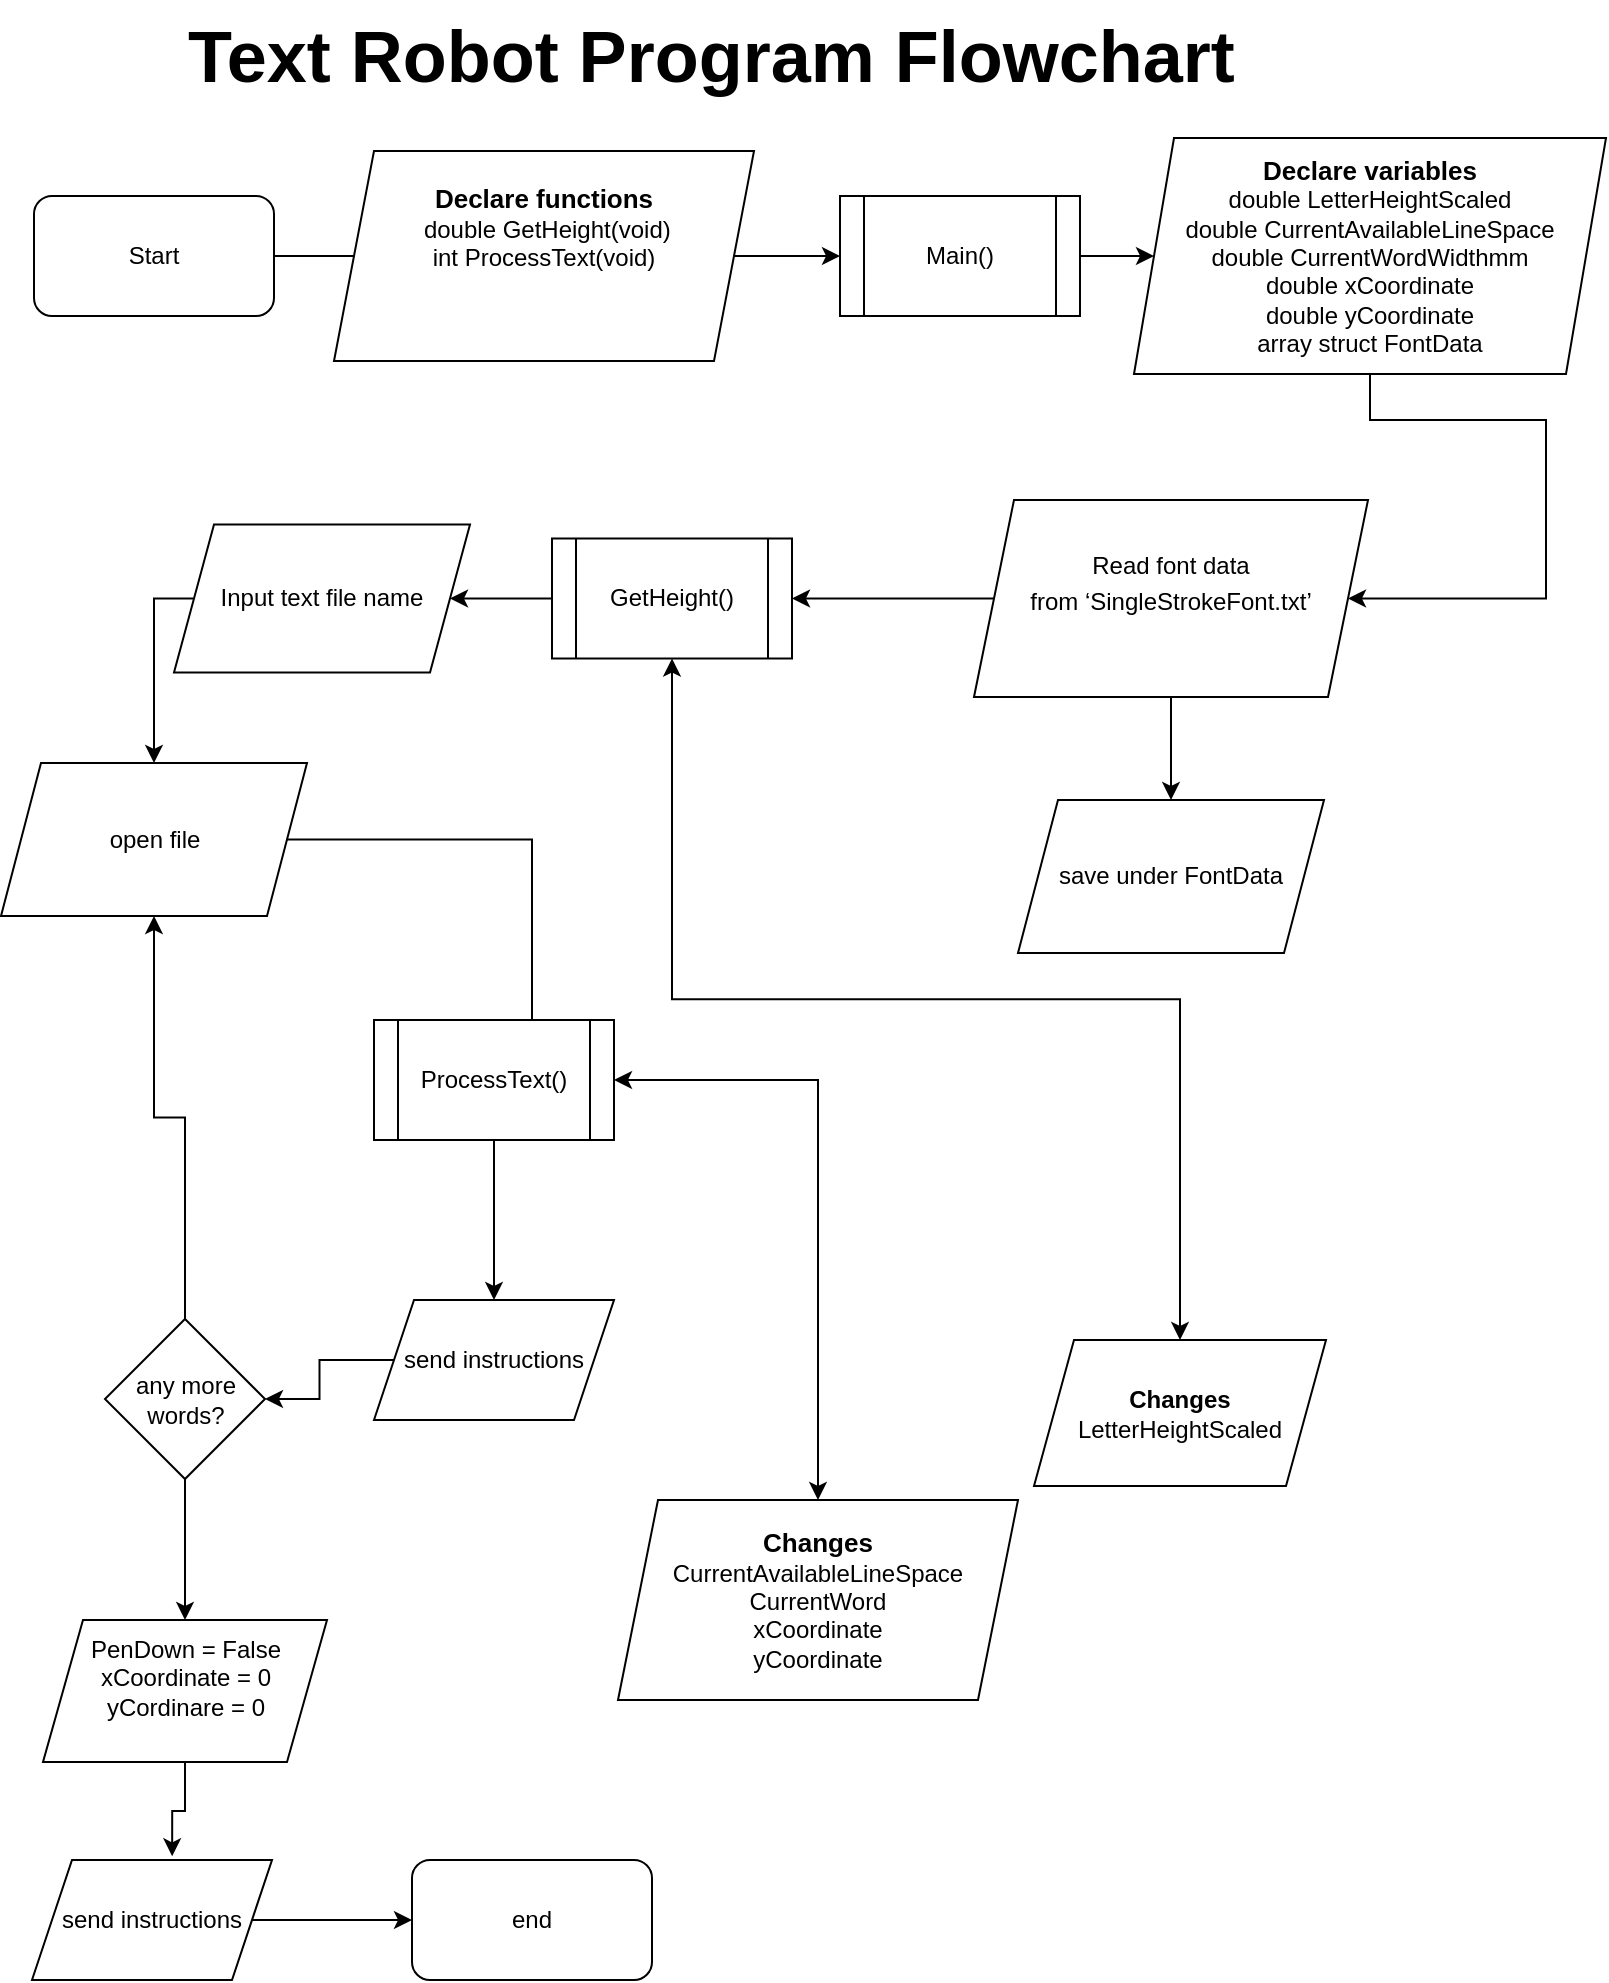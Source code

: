 <mxfile version="25.0.3" pages="3">
  <diagram name="Page-1" id="O9yYPY4qAZch_6_0QE-m">
    <mxGraphModel dx="1272" dy="852" grid="1" gridSize="10" guides="1" tooltips="1" connect="1" arrows="1" fold="1" page="1" pageScale="1" pageWidth="827" pageHeight="1169" math="0" shadow="0">
      <root>
        <mxCell id="0" />
        <mxCell id="1" parent="0" />
        <mxCell id="RyT3h0q8uJ0lcJPvg5cY-3" style="edgeStyle=orthogonalEdgeStyle;rounded=0;orthogonalLoop=1;jettySize=auto;html=1;exitX=1;exitY=0.5;exitDx=0;exitDy=0;entryX=0;entryY=0.5;entryDx=0;entryDy=0;" parent="1" source="RyT3h0q8uJ0lcJPvg5cY-1" edge="1">
          <mxGeometry relative="1" as="geometry">
            <mxPoint x="247.79" y="178" as="targetPoint" />
          </mxGeometry>
        </mxCell>
        <mxCell id="RyT3h0q8uJ0lcJPvg5cY-1" value="Start" style="rounded=1;whiteSpace=wrap;html=1;" parent="1" vertex="1">
          <mxGeometry x="30" y="148" width="120" height="60" as="geometry" />
        </mxCell>
        <mxCell id="vrVNIH4W_bRBh-lT8P56-4" style="edgeStyle=orthogonalEdgeStyle;rounded=0;orthogonalLoop=1;jettySize=auto;html=1;exitX=1;exitY=0.5;exitDx=0;exitDy=0;entryX=0;entryY=0.5;entryDx=0;entryDy=0;" parent="1" source="PSvTm_7GEx3-Y-DfHrny-22" target="vrVNIH4W_bRBh-lT8P56-1" edge="1">
          <mxGeometry relative="1" as="geometry" />
        </mxCell>
        <mxCell id="PSvTm_7GEx3-Y-DfHrny-22" value="&lt;b&gt;&lt;font style=&quot;font-size: 13px;&quot;&gt;Declare functions&lt;/font&gt;&lt;/b&gt;&lt;div&gt;&amp;nbsp;double GetHeight(void)&lt;/div&gt;&lt;div&gt;int ProcessText(void)&lt;br&gt;&lt;div&gt;&lt;br&gt;&lt;/div&gt;&lt;/div&gt;&lt;div&gt;&lt;br&gt;&lt;/div&gt;" style="whiteSpace=wrap;html=1;rounded=0;shape=parallelogram;backgroundOutline=1;perimeter=parallelogramPerimeter;fixedSize=1;" parent="1" vertex="1">
          <mxGeometry x="180" y="125.5" width="210" height="105" as="geometry" />
        </mxCell>
        <mxCell id="oYP-oFw4IIcHxhokV4HD-12" style="edgeStyle=orthogonalEdgeStyle;rounded=0;orthogonalLoop=1;jettySize=auto;html=1;exitX=0.5;exitY=1;exitDx=0;exitDy=0;entryX=0.5;entryY=0;entryDx=0;entryDy=0;startArrow=classic;startFill=1;" parent="1" source="PSvTm_7GEx3-Y-DfHrny-27" target="oYP-oFw4IIcHxhokV4HD-9" edge="1">
          <mxGeometry relative="1" as="geometry">
            <mxPoint x="732" y="605" as="targetPoint" />
          </mxGeometry>
        </mxCell>
        <mxCell id="naP6y239zA4MuDU5f73d-7" style="edgeStyle=orthogonalEdgeStyle;rounded=0;orthogonalLoop=1;jettySize=auto;html=1;exitX=0;exitY=0.5;exitDx=0;exitDy=0;entryX=1;entryY=0.5;entryDx=0;entryDy=0;" edge="1" parent="1" source="PSvTm_7GEx3-Y-DfHrny-27" target="oYP-oFw4IIcHxhokV4HD-14">
          <mxGeometry relative="1" as="geometry" />
        </mxCell>
        <mxCell id="PSvTm_7GEx3-Y-DfHrny-27" value="GetHeight()" style="shape=process;whiteSpace=wrap;html=1;backgroundOutline=1;" parent="1" vertex="1">
          <mxGeometry x="289" y="319.25" width="120" height="60" as="geometry" />
        </mxCell>
        <mxCell id="PSvTm_7GEx3-Y-DfHrny-40" style="edgeStyle=orthogonalEdgeStyle;rounded=0;orthogonalLoop=1;jettySize=auto;html=1;entryX=0.5;entryY=0;entryDx=0;entryDy=0;exitX=1;exitY=0.5;exitDx=0;exitDy=0;" parent="1" source="PSvTm_7GEx3-Y-DfHrny-36" edge="1">
          <mxGeometry relative="1" as="geometry">
            <mxPoint x="319" y="505" as="sourcePoint" />
            <mxPoint x="279" y="616" as="targetPoint" />
            <Array as="points">
              <mxPoint x="279" y="470" />
            </Array>
          </mxGeometry>
        </mxCell>
        <mxCell id="PSvTm_7GEx3-Y-DfHrny-44" style="edgeStyle=orthogonalEdgeStyle;rounded=0;orthogonalLoop=1;jettySize=auto;html=1;exitX=0.5;exitY=1;exitDx=0;exitDy=0;entryX=0.5;entryY=0;entryDx=0;entryDy=0;" parent="1" source="PSvTm_7GEx3-Y-DfHrny-37" target="PSvTm_7GEx3-Y-DfHrny-42" edge="1">
          <mxGeometry relative="1" as="geometry" />
        </mxCell>
        <mxCell id="oYP-oFw4IIcHxhokV4HD-11" style="edgeStyle=orthogonalEdgeStyle;rounded=0;orthogonalLoop=1;jettySize=auto;html=1;exitX=1;exitY=0.5;exitDx=0;exitDy=0;entryX=0.5;entryY=0;entryDx=0;entryDy=0;startArrow=classic;startFill=1;" parent="1" source="PSvTm_7GEx3-Y-DfHrny-37" target="oYP-oFw4IIcHxhokV4HD-7" edge="1">
          <mxGeometry relative="1" as="geometry" />
        </mxCell>
        <mxCell id="PSvTm_7GEx3-Y-DfHrny-37" value="ProcessText()" style="shape=process;whiteSpace=wrap;html=1;backgroundOutline=1;" parent="1" vertex="1">
          <mxGeometry x="200" y="560" width="120" height="60" as="geometry" />
        </mxCell>
        <mxCell id="oYP-oFw4IIcHxhokV4HD-18" style="edgeStyle=orthogonalEdgeStyle;rounded=0;orthogonalLoop=1;jettySize=auto;html=1;exitX=0.5;exitY=1;exitDx=0;exitDy=0;entryX=0.5;entryY=0;entryDx=0;entryDy=0;" parent="1" source="PSvTm_7GEx3-Y-DfHrny-38" target="PSvTm_7GEx3-Y-DfHrny-45" edge="1">
          <mxGeometry relative="1" as="geometry" />
        </mxCell>
        <mxCell id="oYP-oFw4IIcHxhokV4HD-21" style="edgeStyle=orthogonalEdgeStyle;rounded=0;orthogonalLoop=1;jettySize=auto;html=1;exitX=0.5;exitY=0;exitDx=0;exitDy=0;entryX=0.5;entryY=1;entryDx=0;entryDy=0;" parent="1" source="PSvTm_7GEx3-Y-DfHrny-38" target="PSvTm_7GEx3-Y-DfHrny-36" edge="1">
          <mxGeometry relative="1" as="geometry" />
        </mxCell>
        <mxCell id="PSvTm_7GEx3-Y-DfHrny-38" value="any more words?" style="rhombus;whiteSpace=wrap;html=1;" parent="1" vertex="1">
          <mxGeometry x="65.5" y="709.5" width="80" height="80" as="geometry" />
        </mxCell>
        <mxCell id="PSvTm_7GEx3-Y-DfHrny-43" style="edgeStyle=orthogonalEdgeStyle;rounded=0;orthogonalLoop=1;jettySize=auto;html=1;exitX=0;exitY=0.5;exitDx=0;exitDy=0;entryX=1;entryY=0.5;entryDx=0;entryDy=0;" parent="1" source="PSvTm_7GEx3-Y-DfHrny-42" target="PSvTm_7GEx3-Y-DfHrny-38" edge="1">
          <mxGeometry relative="1" as="geometry" />
        </mxCell>
        <mxCell id="PSvTm_7GEx3-Y-DfHrny-42" value="send instructions" style="shape=parallelogram;perimeter=parallelogramPerimeter;whiteSpace=wrap;html=1;fixedSize=1;" parent="1" vertex="1">
          <mxGeometry x="200" y="700" width="120" height="60" as="geometry" />
        </mxCell>
        <mxCell id="PSvTm_7GEx3-Y-DfHrny-45" value="&lt;div&gt;PenDown = False&lt;br&gt;&lt;/div&gt;xCoordinate = 0&lt;div&gt;yCordinare = 0&lt;/div&gt;&lt;div&gt;&lt;br&gt;&lt;/div&gt;" style="shape=parallelogram;perimeter=parallelogramPerimeter;whiteSpace=wrap;html=1;fixedSize=1;" parent="1" vertex="1">
          <mxGeometry x="34.5" y="860" width="142" height="71" as="geometry" />
        </mxCell>
        <mxCell id="PSvTm_7GEx3-Y-DfHrny-46" value="end" style="rounded=1;whiteSpace=wrap;html=1;" parent="1" vertex="1">
          <mxGeometry x="219" y="980" width="120" height="60" as="geometry" />
        </mxCell>
        <mxCell id="PSvTm_7GEx3-Y-DfHrny-36" value="open file" style="shape=parallelogram;perimeter=parallelogramPerimeter;whiteSpace=wrap;html=1;fixedSize=1;" parent="1" vertex="1">
          <mxGeometry x="13.5" y="431.5" width="153" height="76.5" as="geometry" />
        </mxCell>
        <mxCell id="oYP-oFw4IIcHxhokV4HD-7" value="&lt;b&gt;&lt;font style=&quot;font-size: 13px;&quot;&gt;Changes&lt;/font&gt;&lt;/b&gt;&lt;div&gt;CurrentAvailableLineSpace&lt;/div&gt;&lt;div&gt;CurrentWord&lt;br&gt;&lt;div&gt;xCoordinate&lt;/div&gt;&lt;div&gt;yCoordinate&lt;/div&gt;&lt;/div&gt;" style="shape=parallelogram;perimeter=parallelogramPerimeter;whiteSpace=wrap;html=1;fixedSize=1;" parent="1" vertex="1">
          <mxGeometry x="322" y="800" width="200" height="100" as="geometry" />
        </mxCell>
        <mxCell id="oYP-oFw4IIcHxhokV4HD-9" value="&lt;b&gt;Changes&lt;/b&gt;&lt;div&gt;LetterHeightScaled&lt;br&gt;&lt;/div&gt;" style="shape=parallelogram;perimeter=parallelogramPerimeter;whiteSpace=wrap;html=1;fixedSize=1;" parent="1" vertex="1">
          <mxGeometry x="530" y="720" width="146" height="73" as="geometry" />
        </mxCell>
        <mxCell id="oYP-oFw4IIcHxhokV4HD-16" style="edgeStyle=orthogonalEdgeStyle;rounded=0;orthogonalLoop=1;jettySize=auto;html=1;exitX=0;exitY=0.5;exitDx=0;exitDy=0;entryX=0.5;entryY=0;entryDx=0;entryDy=0;" parent="1" source="oYP-oFw4IIcHxhokV4HD-14" target="PSvTm_7GEx3-Y-DfHrny-36" edge="1">
          <mxGeometry relative="1" as="geometry">
            <Array as="points">
              <mxPoint x="90" y="349" />
            </Array>
          </mxGeometry>
        </mxCell>
        <mxCell id="oYP-oFw4IIcHxhokV4HD-14" value="Input text file name" style="shape=parallelogram;perimeter=parallelogramPerimeter;whiteSpace=wrap;html=1;fixedSize=1;" parent="1" vertex="1">
          <mxGeometry x="100" y="312.25" width="148" height="74" as="geometry" />
        </mxCell>
        <mxCell id="oYP-oFw4IIcHxhokV4HD-19" value="&lt;h1 style=&quot;margin-top: 0px;&quot;&gt;Text Robot Program Flowchart&lt;/h1&gt;" style="text;html=1;whiteSpace=wrap;overflow=hidden;rounded=0;fontSize=18;" parent="1" vertex="1">
          <mxGeometry x="105" y="50" width="617.57" height="110" as="geometry" />
        </mxCell>
        <mxCell id="vrVNIH4W_bRBh-lT8P56-7" style="edgeStyle=orthogonalEdgeStyle;rounded=0;orthogonalLoop=1;jettySize=auto;html=1;exitX=1;exitY=0.5;exitDx=0;exitDy=0;entryX=0;entryY=0.5;entryDx=0;entryDy=0;" parent="1" source="vrVNIH4W_bRBh-lT8P56-1" target="vrVNIH4W_bRBh-lT8P56-6" edge="1">
          <mxGeometry relative="1" as="geometry" />
        </mxCell>
        <mxCell id="vrVNIH4W_bRBh-lT8P56-1" value="Main()" style="rounded=0;whiteSpace=wrap;html=1;shape=process;backgroundOutline=1;" parent="1" vertex="1">
          <mxGeometry x="433" y="148" width="120" height="60" as="geometry" />
        </mxCell>
        <mxCell id="naP6y239zA4MuDU5f73d-6" style="edgeStyle=orthogonalEdgeStyle;rounded=0;orthogonalLoop=1;jettySize=auto;html=1;exitX=0.5;exitY=1;exitDx=0;exitDy=0;entryX=1;entryY=0.5;entryDx=0;entryDy=0;" edge="1" parent="1" source="vrVNIH4W_bRBh-lT8P56-6" target="naP6y239zA4MuDU5f73d-1">
          <mxGeometry relative="1" as="geometry">
            <Array as="points">
              <mxPoint x="698" y="260" />
              <mxPoint x="786" y="260" />
              <mxPoint x="786" y="349" />
            </Array>
          </mxGeometry>
        </mxCell>
        <mxCell id="vrVNIH4W_bRBh-lT8P56-6" value="&lt;b&gt;&lt;font style=&quot;font-size: 13px;&quot;&gt;Declare variables&lt;/font&gt;&lt;/b&gt;&lt;div&gt;double LetterHeightScaled&lt;/div&gt;&lt;div&gt;double CurrentAvailableLineSpace&lt;/div&gt;&lt;div&gt;double CurrentWordWidthmm&lt;/div&gt;&lt;div&gt;double xCoordinate&lt;/div&gt;&lt;div&gt;double yCoordinate&lt;/div&gt;&lt;div&gt;array struct FontData&lt;/div&gt;" style="shape=parallelogram;perimeter=parallelogramPerimeter;whiteSpace=wrap;html=1;fixedSize=1;rounded=0;" parent="1" vertex="1">
          <mxGeometry x="580" y="119" width="236" height="118" as="geometry" />
        </mxCell>
        <mxCell id="vrVNIH4W_bRBh-lT8P56-10" style="edgeStyle=orthogonalEdgeStyle;rounded=0;orthogonalLoop=1;jettySize=auto;html=1;exitX=1;exitY=0.5;exitDx=0;exitDy=0;" parent="1" source="vrVNIH4W_bRBh-lT8P56-8" target="PSvTm_7GEx3-Y-DfHrny-46" edge="1">
          <mxGeometry relative="1" as="geometry" />
        </mxCell>
        <mxCell id="vrVNIH4W_bRBh-lT8P56-8" value="send instructions" style="shape=parallelogram;perimeter=parallelogramPerimeter;whiteSpace=wrap;html=1;fixedSize=1;" parent="1" vertex="1">
          <mxGeometry x="29" y="980" width="120" height="60" as="geometry" />
        </mxCell>
        <mxCell id="vrVNIH4W_bRBh-lT8P56-9" style="edgeStyle=orthogonalEdgeStyle;rounded=0;orthogonalLoop=1;jettySize=auto;html=1;exitX=0.5;exitY=1;exitDx=0;exitDy=0;entryX=0.584;entryY=-0.031;entryDx=0;entryDy=0;entryPerimeter=0;" parent="1" source="PSvTm_7GEx3-Y-DfHrny-45" target="vrVNIH4W_bRBh-lT8P56-8" edge="1">
          <mxGeometry relative="1" as="geometry" />
        </mxCell>
        <mxCell id="naP6y239zA4MuDU5f73d-3" value="" style="edgeStyle=orthogonalEdgeStyle;rounded=0;orthogonalLoop=1;jettySize=auto;html=1;startArrow=none;startFill=0;" edge="1" parent="1" source="naP6y239zA4MuDU5f73d-1" target="naP6y239zA4MuDU5f73d-2">
          <mxGeometry relative="1" as="geometry" />
        </mxCell>
        <mxCell id="naP6y239zA4MuDU5f73d-5" style="edgeStyle=orthogonalEdgeStyle;rounded=0;orthogonalLoop=1;jettySize=auto;html=1;exitX=0;exitY=0.5;exitDx=0;exitDy=0;entryX=1;entryY=0.5;entryDx=0;entryDy=0;" edge="1" parent="1" source="naP6y239zA4MuDU5f73d-1" target="PSvTm_7GEx3-Y-DfHrny-27">
          <mxGeometry relative="1" as="geometry" />
        </mxCell>
        <mxCell id="naP6y239zA4MuDU5f73d-1" value="Read font data from&amp;nbsp;&lt;span style=&quot;text-align: start; line-height: 14.267px; font-family: Verdana, sans-serif;&quot;&gt;&lt;font&gt;‘SingleStrokeFont.txt’&lt;/font&gt;&lt;/span&gt;&lt;span style=&quot;font-size: medium; text-align: start;&quot;&gt;&lt;/span&gt;&lt;div style=&quot;text-align: start;&quot;&gt;&lt;br&gt;&lt;/div&gt;" style="shape=parallelogram;perimeter=parallelogramPerimeter;whiteSpace=wrap;html=1;fixedSize=1;" vertex="1" parent="1">
          <mxGeometry x="500" y="300" width="197" height="98.5" as="geometry" />
        </mxCell>
        <mxCell id="naP6y239zA4MuDU5f73d-2" value="&lt;div style=&quot;text-align: start;&quot;&gt;save under FontData&lt;/div&gt;" style="shape=parallelogram;perimeter=parallelogramPerimeter;whiteSpace=wrap;html=1;fixedSize=1;" vertex="1" parent="1">
          <mxGeometry x="522" y="450" width="153" height="76.5" as="geometry" />
        </mxCell>
      </root>
    </mxGraphModel>
  </diagram>
  <diagram id="rnZnNiLrRkfmeJ1iTpo8" name="Page-2">
    <mxGraphModel dx="954" dy="639" grid="1" gridSize="10" guides="1" tooltips="1" connect="1" arrows="1" fold="1" page="1" pageScale="1" pageWidth="827" pageHeight="1169" math="0" shadow="0">
      <root>
        <mxCell id="0" />
        <mxCell id="1" parent="0" />
        <mxCell id="WZK3O7w4llL-K0ui3LTR-3" style="edgeStyle=orthogonalEdgeStyle;rounded=0;orthogonalLoop=1;jettySize=auto;html=1;exitX=1;exitY=0.5;exitDx=0;exitDy=0;entryX=0;entryY=0.5;entryDx=0;entryDy=0;" parent="1" source="nWOsjJTy5GrBwk9Dym0t-11" target="a2E5ijAHfJek6qGxfJAZ-1" edge="1">
          <mxGeometry relative="1" as="geometry" />
        </mxCell>
        <mxCell id="nWOsjJTy5GrBwk9Dym0t-11" value="ProcessText()" style="shape=process;whiteSpace=wrap;html=1;backgroundOutline=1;" parent="1" vertex="1">
          <mxGeometry x="60" y="135" width="160" height="80" as="geometry" />
        </mxCell>
        <mxCell id="a2E5ijAHfJek6qGxfJAZ-3" style="edgeStyle=orthogonalEdgeStyle;rounded=0;orthogonalLoop=1;jettySize=auto;html=1;exitX=1;exitY=0.5;exitDx=0;exitDy=0;entryX=0.5;entryY=0;entryDx=0;entryDy=0;" parent="1" source="a2E5ijAHfJek6qGxfJAZ-1" target="a2E5ijAHfJek6qGxfJAZ-2" edge="1">
          <mxGeometry relative="1" as="geometry" />
        </mxCell>
        <mxCell id="a2E5ijAHfJek6qGxfJAZ-1" value="read first instruction and&amp;nbsp;&lt;div&gt;create 3 dimensional struct of int with number of rows dependent of moves needed to draw letter&lt;/div&gt;" style="shape=parallelogram;perimeter=parallelogramPerimeter;whiteSpace=wrap;html=1;fixedSize=1;" parent="1" vertex="1">
          <mxGeometry x="290" y="115" width="240" height="120" as="geometry" />
        </mxCell>
        <mxCell id="a2E5ijAHfJek6qGxfJAZ-7" style="edgeStyle=orthogonalEdgeStyle;rounded=0;orthogonalLoop=1;jettySize=auto;html=1;exitX=0.5;exitY=1;exitDx=0;exitDy=0;entryX=0.5;entryY=0;entryDx=0;entryDy=0;" parent="1" source="a2E5ijAHfJek6qGxfJAZ-2" target="a2E5ijAHfJek6qGxfJAZ-8" edge="1">
          <mxGeometry relative="1" as="geometry">
            <mxPoint x="514.667" y="415" as="targetPoint" />
          </mxGeometry>
        </mxCell>
        <mxCell id="a2E5ijAHfJek6qGxfJAZ-2" value="read next instruction&lt;div&gt;and increment WordWidth&lt;/div&gt;" style="shape=parallelogram;perimeter=parallelogramPerimeter;whiteSpace=wrap;html=1;fixedSize=1;" parent="1" vertex="1">
          <mxGeometry x="644" y="250" width="140.14" height="80" as="geometry" />
        </mxCell>
        <mxCell id="a2E5ijAHfJek6qGxfJAZ-6" style="edgeStyle=orthogonalEdgeStyle;rounded=0;orthogonalLoop=1;jettySize=auto;html=1;exitX=0.5;exitY=-0.075;exitDx=0;exitDy=0;entryX=0;entryY=0.5;entryDx=0;entryDy=0;exitPerimeter=0;" parent="1" source="a2E5ijAHfJek6qGxfJAZ-4" target="a2E5ijAHfJek6qGxfJAZ-2" edge="1">
          <mxGeometry relative="1" as="geometry">
            <Array as="points">
              <mxPoint x="50" y="290" />
            </Array>
          </mxGeometry>
        </mxCell>
        <mxCell id="WZK3O7w4llL-K0ui3LTR-4" value="NO" style="edgeLabel;html=1;align=center;verticalAlign=middle;resizable=0;points=[];" parent="a2E5ijAHfJek6qGxfJAZ-6" vertex="1" connectable="0">
          <mxGeometry x="-0.282" y="1" relative="1" as="geometry">
            <mxPoint as="offset" />
          </mxGeometry>
        </mxCell>
        <mxCell id="a2E5ijAHfJek6qGxfJAZ-10" style="edgeStyle=orthogonalEdgeStyle;rounded=0;orthogonalLoop=1;jettySize=auto;html=1;exitX=0.5;exitY=1;exitDx=0;exitDy=0;entryX=0;entryY=0.5;entryDx=0;entryDy=0;" parent="1" source="a2E5ijAHfJek6qGxfJAZ-4" target="a2E5ijAHfJek6qGxfJAZ-11" edge="1">
          <mxGeometry relative="1" as="geometry">
            <mxPoint x="474" y="705" as="targetPoint" />
          </mxGeometry>
        </mxCell>
        <mxCell id="WZK3O7w4llL-K0ui3LTR-5" value="YES" style="edgeLabel;html=1;align=center;verticalAlign=middle;resizable=0;points=[];" parent="a2E5ijAHfJek6qGxfJAZ-10" vertex="1" connectable="0">
          <mxGeometry x="-0.822" y="-3" relative="1" as="geometry">
            <mxPoint as="offset" />
          </mxGeometry>
        </mxCell>
        <mxCell id="a2E5ijAHfJek6qGxfJAZ-4" value="end of&lt;div&gt;word ?&lt;/div&gt;" style="rhombus;whiteSpace=wrap;html=1;" parent="1" vertex="1">
          <mxGeometry x="10" y="355" width="80" height="80" as="geometry" />
        </mxCell>
        <mxCell id="a2E5ijAHfJek6qGxfJAZ-9" style="edgeStyle=orthogonalEdgeStyle;rounded=0;orthogonalLoop=1;jettySize=auto;html=1;exitX=0;exitY=0.5;exitDx=0;exitDy=0;entryX=1;entryY=0.5;entryDx=0;entryDy=0;" parent="1" source="a2E5ijAHfJek6qGxfJAZ-8" target="a2E5ijAHfJek6qGxfJAZ-4" edge="1">
          <mxGeometry relative="1" as="geometry">
            <mxPoint x="200" y="635" as="targetPoint" />
          </mxGeometry>
        </mxCell>
        <mxCell id="a2E5ijAHfJek6qGxfJAZ-8" value="append (x,y,z) move&amp;nbsp;&lt;div&gt;instruction to struct array&lt;/div&gt;" style="shape=parallelogram;perimeter=parallelogramPerimeter;whiteSpace=wrap;html=1;fixedSize=1;" parent="1" vertex="1">
          <mxGeometry x="624.07" y="410" width="180" height="90" as="geometry" />
        </mxCell>
        <mxCell id="a2E5ijAHfJek6qGxfJAZ-14" style="edgeStyle=orthogonalEdgeStyle;rounded=0;orthogonalLoop=1;jettySize=auto;html=1;exitX=1;exitY=0.5;exitDx=0;exitDy=0;" parent="1" source="a2E5ijAHfJek6qGxfJAZ-11" target="a2E5ijAHfJek6qGxfJAZ-15" edge="1">
          <mxGeometry relative="1" as="geometry">
            <mxPoint x="194" y="845" as="targetPoint" />
          </mxGeometry>
        </mxCell>
        <mxCell id="WZK3O7w4llL-K0ui3LTR-6" style="edgeStyle=orthogonalEdgeStyle;rounded=0;orthogonalLoop=1;jettySize=auto;html=1;exitX=0.5;exitY=1;exitDx=0;exitDy=0;" parent="1" source="a2E5ijAHfJek6qGxfJAZ-11" edge="1">
          <mxGeometry relative="1" as="geometry">
            <mxPoint x="310" y="900" as="targetPoint" />
          </mxGeometry>
        </mxCell>
        <mxCell id="a2E5ijAHfJek6qGxfJAZ-11" value="word width greater than available width" style="rhombus;whiteSpace=wrap;html=1;" parent="1" vertex="1">
          <mxGeometry x="70" y="460" width="270" height="270" as="geometry" />
        </mxCell>
        <mxCell id="a2E5ijAHfJek6qGxfJAZ-15" value="-5 from y reference coordinate&lt;div&gt;set available width to max&lt;/div&gt;" style="shape=parallelogram;perimeter=parallelogramPerimeter;whiteSpace=wrap;html=1;fixedSize=1;" parent="1" vertex="1">
          <mxGeometry x="570" y="547.5" width="190" height="95" as="geometry" />
        </mxCell>
        <mxCell id="h7_YX3KfGsT8fggZU_o3-2" value="&lt;h1 style=&quot;margin-top: 0px;&quot;&gt;Functions and Struct&lt;/h1&gt;" style="text;html=1;whiteSpace=wrap;overflow=hidden;rounded=0;fontSize=18;" parent="1" vertex="1">
          <mxGeometry x="241.215" y="20" width="617.57" height="110" as="geometry" />
        </mxCell>
      </root>
    </mxGraphModel>
  </diagram>
  <diagram id="3I6qizGgRcAfM4pI56lu" name="Page-3">
    <mxGraphModel dx="954" dy="639" grid="1" gridSize="10" guides="1" tooltips="1" connect="1" arrows="1" fold="1" page="1" pageScale="1" pageWidth="827" pageHeight="1169" math="0" shadow="0">
      <root>
        <mxCell id="0" />
        <mxCell id="1" parent="0" />
        <mxCell id="XydtvAnNARsTBT_Fbbyh-1" style="edgeStyle=orthogonalEdgeStyle;rounded=0;orthogonalLoop=1;jettySize=auto;html=1;exitX=1;exitY=0.5;exitDx=0;exitDy=0;entryX=0;entryY=0.5;entryDx=0;entryDy=0;" edge="1" parent="1" source="XydtvAnNARsTBT_Fbbyh-2" target="XydtvAnNARsTBT_Fbbyh-4">
          <mxGeometry relative="1" as="geometry" />
        </mxCell>
        <mxCell id="XydtvAnNARsTBT_Fbbyh-2" value="GetHeight()" style="shape=process;whiteSpace=wrap;html=1;backgroundOutline=1;" vertex="1" parent="1">
          <mxGeometry x="60" y="135" width="160" height="80" as="geometry" />
        </mxCell>
        <mxCell id="kSsEFCNMWo9w-1se9o6a-2" style="edgeStyle=orthogonalEdgeStyle;rounded=0;orthogonalLoop=1;jettySize=auto;html=1;exitX=1;exitY=0.5;exitDx=0;exitDy=0;entryX=0;entryY=0.5;entryDx=0;entryDy=0;" edge="1" parent="1" source="XydtvAnNARsTBT_Fbbyh-4" target="kSsEFCNMWo9w-1se9o6a-1">
          <mxGeometry relative="1" as="geometry" />
        </mxCell>
        <mxCell id="XydtvAnNARsTBT_Fbbyh-4" value="print (&#39;enter height between 4 - 10mm&#39;)&lt;div&gt;recieve user input height to&amp;nbsp;&lt;i style=&quot;background-color: initial; font-size: medium; text-align: start;&quot;&gt;&lt;span style=&quot;font-size: 11pt; line-height: 16.133px; font-family: Calibri, sans-serif;&quot;&gt;InputmmHeight&lt;/span&gt;&lt;/i&gt;&lt;/div&gt;&lt;div&gt;&lt;i style=&quot;background-color: initial; font-size: medium; text-align: start;&quot;&gt;&lt;span style=&quot;font-size: 11pt; line-height: 16.133px; font-family: Calibri, sans-serif;&quot;&gt;variable&lt;/span&gt;&lt;/i&gt;&lt;/div&gt;&lt;span style=&quot;font-size: medium; text-align: start;&quot;&gt;&lt;/span&gt;" style="shape=parallelogram;perimeter=parallelogramPerimeter;whiteSpace=wrap;html=1;fixedSize=1;" vertex="1" parent="1">
          <mxGeometry x="290" y="115" width="240" height="120" as="geometry" />
        </mxCell>
        <mxCell id="kSsEFCNMWo9w-1se9o6a-7" style="edgeStyle=orthogonalEdgeStyle;rounded=0;orthogonalLoop=1;jettySize=auto;html=1;exitX=0.5;exitY=1;exitDx=0;exitDy=0;" edge="1" parent="1" source="XydtvAnNARsTBT_Fbbyh-6" target="kSsEFCNMWo9w-1se9o6a-8">
          <mxGeometry relative="1" as="geometry">
            <mxPoint x="600" y="500" as="targetPoint" />
          </mxGeometry>
        </mxCell>
        <mxCell id="XydtvAnNARsTBT_Fbbyh-6" value="set InputnnHeight /18&amp;nbsp;&lt;div&gt;to&amp;nbsp;&lt;i style=&quot;background-color: initial; font-size: medium; text-align: start;&quot;&gt;&lt;span style=&quot;font-size: 11pt; line-height: 16.133px; font-family: Calibri, sans-serif;&quot;&gt;OutputScaledHeight&lt;/span&gt;&lt;/i&gt;&lt;/div&gt;&lt;div&gt;&lt;i style=&quot;background-color: initial; font-size: medium; text-align: start;&quot;&gt;&lt;span style=&quot;font-size: 11pt; line-height: 16.133px; font-family: Calibri, sans-serif;&quot;&gt;pointer&lt;/span&gt;&lt;/i&gt;&lt;/div&gt;&lt;span style=&quot;font-size: medium; text-align: start;&quot;&gt;&lt;/span&gt;" style="shape=parallelogram;perimeter=parallelogramPerimeter;whiteSpace=wrap;html=1;fixedSize=1;" vertex="1" parent="1">
          <mxGeometry x="680" y="300" width="166.42" height="95" as="geometry" />
        </mxCell>
        <mxCell id="XydtvAnNARsTBT_Fbbyh-18" value="&lt;h1 style=&quot;margin-top: 0px;&quot;&gt;Functions and Struct&lt;/h1&gt;" style="text;html=1;whiteSpace=wrap;overflow=hidden;rounded=0;fontSize=18;" vertex="1" parent="1">
          <mxGeometry x="241.21" y="20" width="617.57" height="60" as="geometry" />
        </mxCell>
        <mxCell id="kSsEFCNMWo9w-1se9o6a-4" style="edgeStyle=orthogonalEdgeStyle;rounded=0;orthogonalLoop=1;jettySize=auto;html=1;exitX=0.5;exitY=1;exitDx=0;exitDy=0;" edge="1" parent="1" source="kSsEFCNMWo9w-1se9o6a-1">
          <mxGeometry relative="1" as="geometry">
            <mxPoint x="600" y="260" as="targetPoint" />
          </mxGeometry>
        </mxCell>
        <mxCell id="kSsEFCNMWo9w-1se9o6a-1" value="Is height between 4 and 10 ?" style="rhombus;whiteSpace=wrap;html=1;" vertex="1" parent="1">
          <mxGeometry x="624" y="135" width="80" height="80" as="geometry" />
        </mxCell>
        <mxCell id="kSsEFCNMWo9w-1se9o6a-3" style="edgeStyle=orthogonalEdgeStyle;rounded=0;orthogonalLoop=1;jettySize=auto;html=1;exitX=1;exitY=0.5;exitDx=0;exitDy=0;entryX=0.5;entryY=0;entryDx=0;entryDy=0;" edge="1" parent="1" source="kSsEFCNMWo9w-1se9o6a-1" target="XydtvAnNARsTBT_Fbbyh-6">
          <mxGeometry relative="1" as="geometry">
            <mxPoint x="770" y="276" as="targetPoint" />
          </mxGeometry>
        </mxCell>
        <mxCell id="kSsEFCNMWo9w-1se9o6a-6" style="edgeStyle=orthogonalEdgeStyle;rounded=0;orthogonalLoop=1;jettySize=auto;html=1;exitX=0.5;exitY=1;exitDx=0;exitDy=0;entryX=0.5;entryY=1;entryDx=0;entryDy=0;" edge="1" parent="1" source="kSsEFCNMWo9w-1se9o6a-5" target="XydtvAnNARsTBT_Fbbyh-4">
          <mxGeometry relative="1" as="geometry" />
        </mxCell>
        <mxCell id="kSsEFCNMWo9w-1se9o6a-5" value="print(&#39;please enter valid height between 4 and 10&#39;)" style="shape=parallelogram;perimeter=parallelogramPerimeter;whiteSpace=wrap;html=1;fixedSize=1;" vertex="1" parent="1">
          <mxGeometry x="530" y="260" width="120" height="60" as="geometry" />
        </mxCell>
        <mxCell id="kSsEFCNMWo9w-1se9o6a-10" style="edgeStyle=orthogonalEdgeStyle;rounded=0;orthogonalLoop=1;jettySize=auto;html=1;exitX=0.5;exitY=1;exitDx=0;exitDy=0;entryX=0.5;entryY=0;entryDx=0;entryDy=0;" edge="1" parent="1" source="kSsEFCNMWo9w-1se9o6a-8" target="kSsEFCNMWo9w-1se9o6a-9">
          <mxGeometry relative="1" as="geometry" />
        </mxCell>
        <mxCell id="kSsEFCNMWo9w-1se9o6a-8" value="return 0" style="shape=parallelogram;perimeter=parallelogramPerimeter;whiteSpace=wrap;html=1;fixedSize=1;" vertex="1" parent="1">
          <mxGeometry x="540" y="470" width="120" height="60" as="geometry" />
        </mxCell>
        <mxCell id="kSsEFCNMWo9w-1se9o6a-9" value="end" style="rounded=1;whiteSpace=wrap;html=1;" vertex="1" parent="1">
          <mxGeometry x="530" y="600" width="120" height="60" as="geometry" />
        </mxCell>
      </root>
    </mxGraphModel>
  </diagram>
</mxfile>
